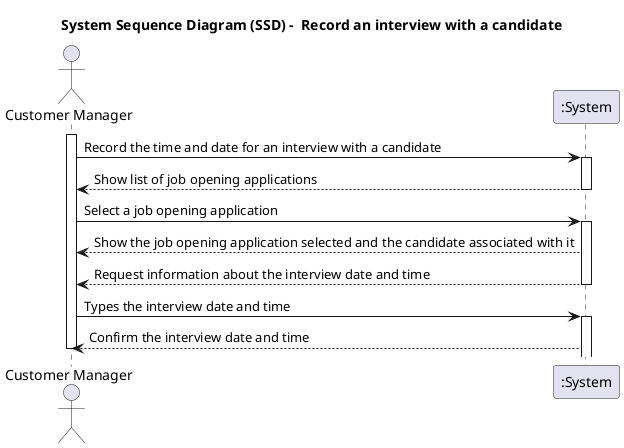 @startuml
'skinparam monochrome true
'skinparam packageStyle rectangle
'skinparam shadowing false

title System Sequence Diagram (SSD) -  Record an interview with a candidate

actor "Customer Manager" as Agent
participant ":System" as System

activate Agent

Agent -> System : Record the time and date for an interview with a candidate
activate System

System --> Agent: Show list of job opening applications
deactivate

Agent -> System : Select a job opening application
activate System

System --> Agent : Show the job opening application selected and the candidate associated with it
System --> Agent : Request information about the interview date and time
deactivate

Agent -> System : Types the interview date and time
activate System

System --> Agent : Confirm the interview date and time



deactivate Agent

@enduml